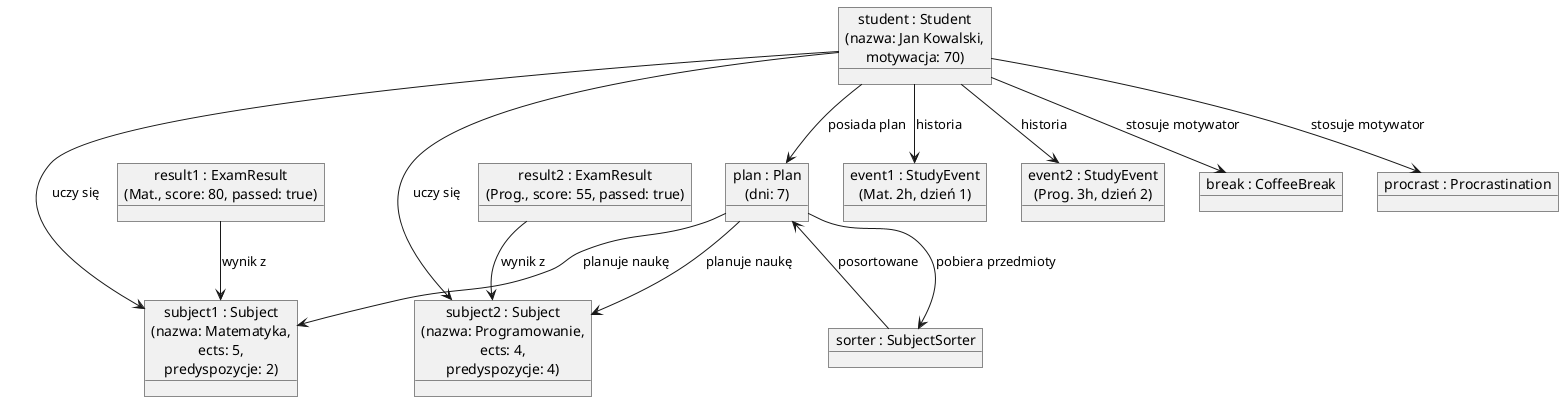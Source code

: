 @startuml
' ==== Obiekty ====
object "student : Student\n(nazwa: Jan Kowalski,\nmotywacja: 70)" as student
object "plan : Plan\n(dni: 7)" as plan
object "subject1 : Subject\n(nazwa: Matematyka,\nects: 5,\npredyspozycje: 2)" as math
object "subject2 : Subject\n(nazwa: Programowanie,\nects: 4,\npredyspozycje: 4)" as prog
object "sorter : SubjectSorter" as sorter
object "event1 : StudyEvent\n(Mat. 2h, dzień 1)" as event1
object "event2 : StudyEvent\n(Prog. 3h, dzień 2)" as event2
object "break : CoffeeBreak" as break
object "procrast : Procrastination" as procrast
object "result1 : ExamResult\n(Mat., score: 80, passed: true)" as result1
object "result2 : ExamResult\n(Prog., score: 55, passed: true)" as result2

' ==== Relacje (czytelne opisy) ====
student --> plan : posiada plan
student --> math : uczy się
student --> prog : uczy się
student --> event1 : historia
student --> event2 : historia
student --> break : stosuje motywator
student --> procrast : stosuje motywator
plan --> math : planuje naukę
plan --> prog : planuje naukę
sorter --> plan : posortowane
plan --> sorter : pobiera przedmioty
result1 --> math : wynik z
result2 --> prog : wynik z

@enduml